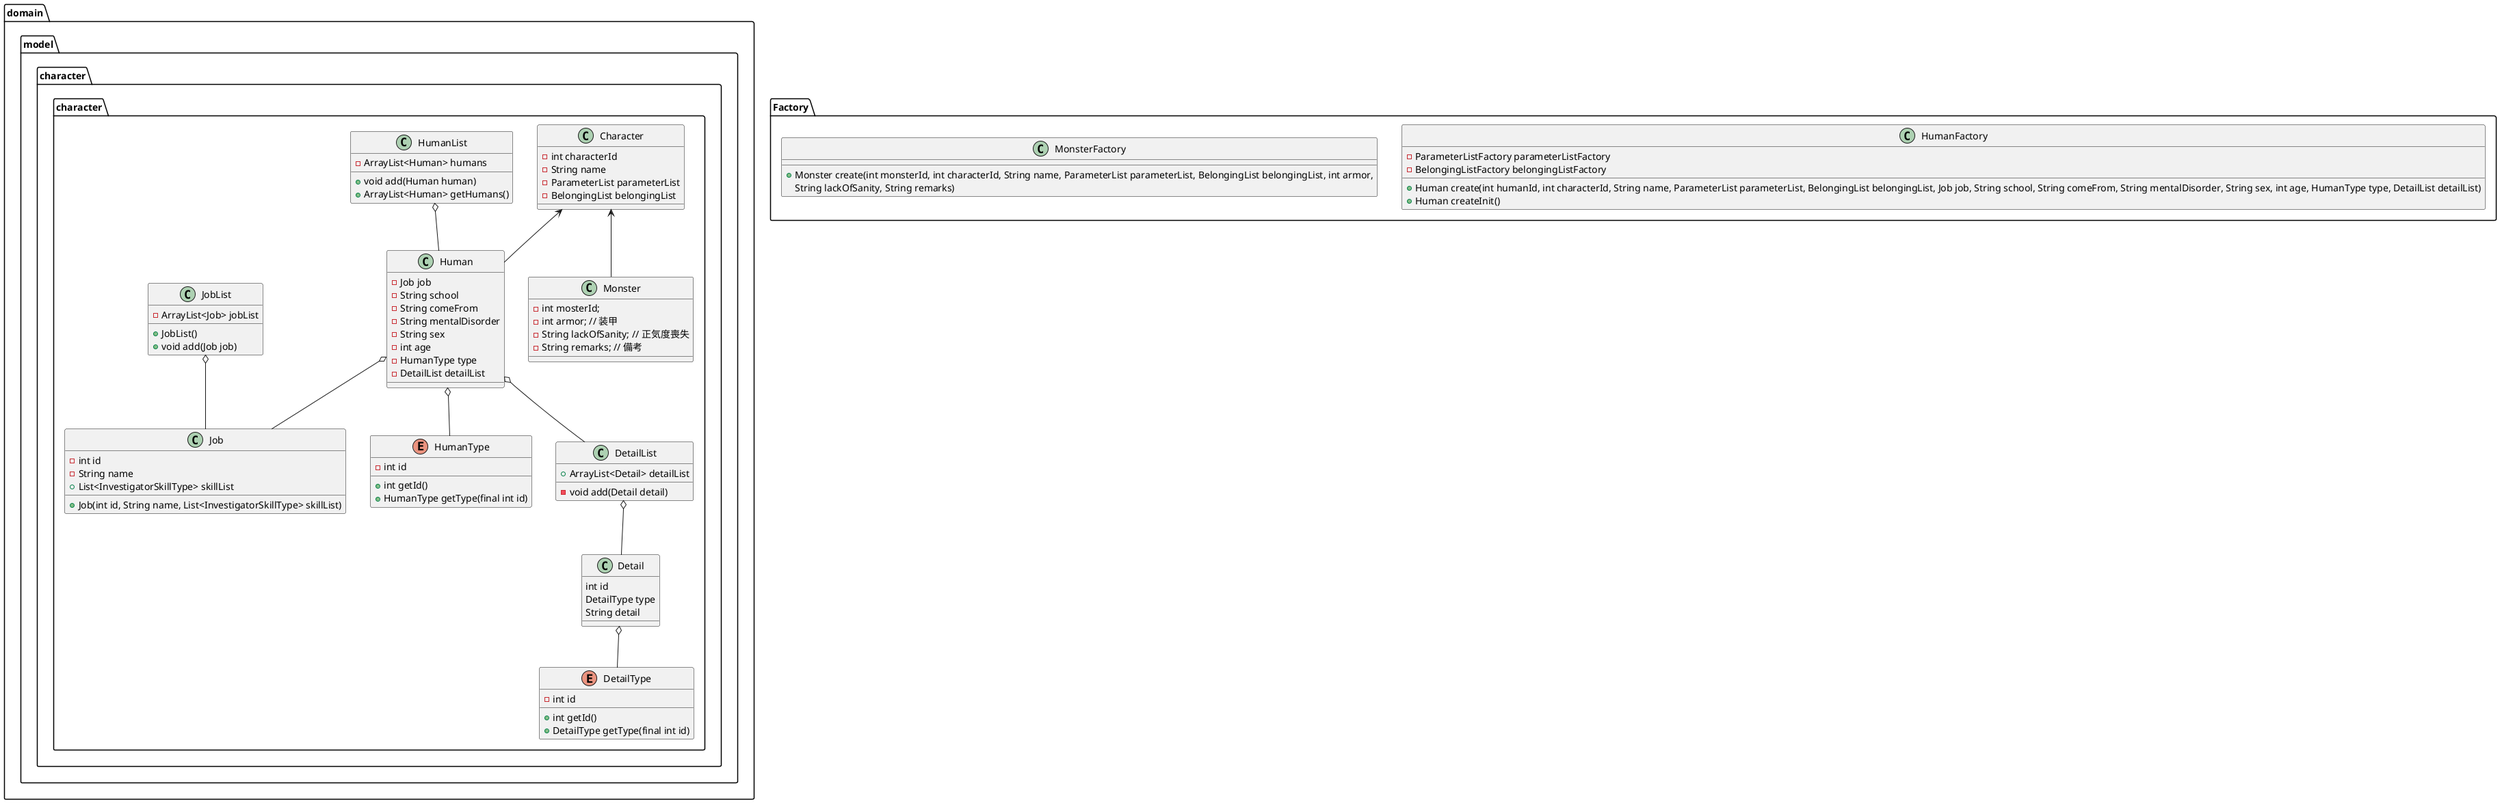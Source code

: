 @startuml

package domain.model.character.character {
  class Character {
    - int characterId
    - String name
    - ParameterList parameterList
    - BelongingList belongingList
  }

  class Human {
    - Job job
    - String school
    - String comeFrom
    - String mentalDisorder
    - String sex
    - int age
    - HumanType type
    - DetailList detailList
  }

  class HumanList {
    - ArrayList<Human> humans
    + void add(Human human)
    + ArrayList<Human> getHumans()
  }

  enum HumanType {
    - int id
    + int getId()
    + HumanType getType(final int id)
  }

  class Detail {
    int id
    DetailType type
    String detail
  }

  class DetailList {
    + ArrayList<Detail> detailList
    - void add(Detail detail)
  }

  enum DetailType {
    - int id
    + int getId()
    + DetailType getType(final int id)
  }

  class Job {
      - int id
      - String name
      + List<InvestigatorSkillType> skillList
      + Job(int id, String name, List<InvestigatorSkillType> skillList)
  }

  class JobList {
    - ArrayList<Job> jobList
    + JobList()
    + void add(Job job)
  }

  class Monster {
    - int mosterId;
    - int armor; // 装甲
    - String lackOfSanity; // 正気度喪失
    - String remarks; // 備考
  }


  Character <-- Human
  Character <-- Monster

  HumanList o-- Human

  JobList o-- Job

  Detail o-- DetailType
  DetailList o-- Detail

  Human o-- Job
  Human o-- HumanType
  Human o-- DetailList
}


package Factory {
  class HumanFactory {
    - ParameterListFactory parameterListFactory
    - BelongingListFactory belongingListFactory
    + Human create(int humanId, int characterId, String name, ParameterList parameterList, BelongingList belongingList, Job job, String school, String comeFrom, String mentalDisorder, String sex, int age, HumanType type, DetailList detailList)
    + Human createInit()
  }
  class MonsterFactory{
    + Monster create(int monsterId, int characterId, String name, ParameterList parameterList, BelongingList belongingList, int armor,
      String lackOfSanity, String remarks)
  }

}

@enduml
